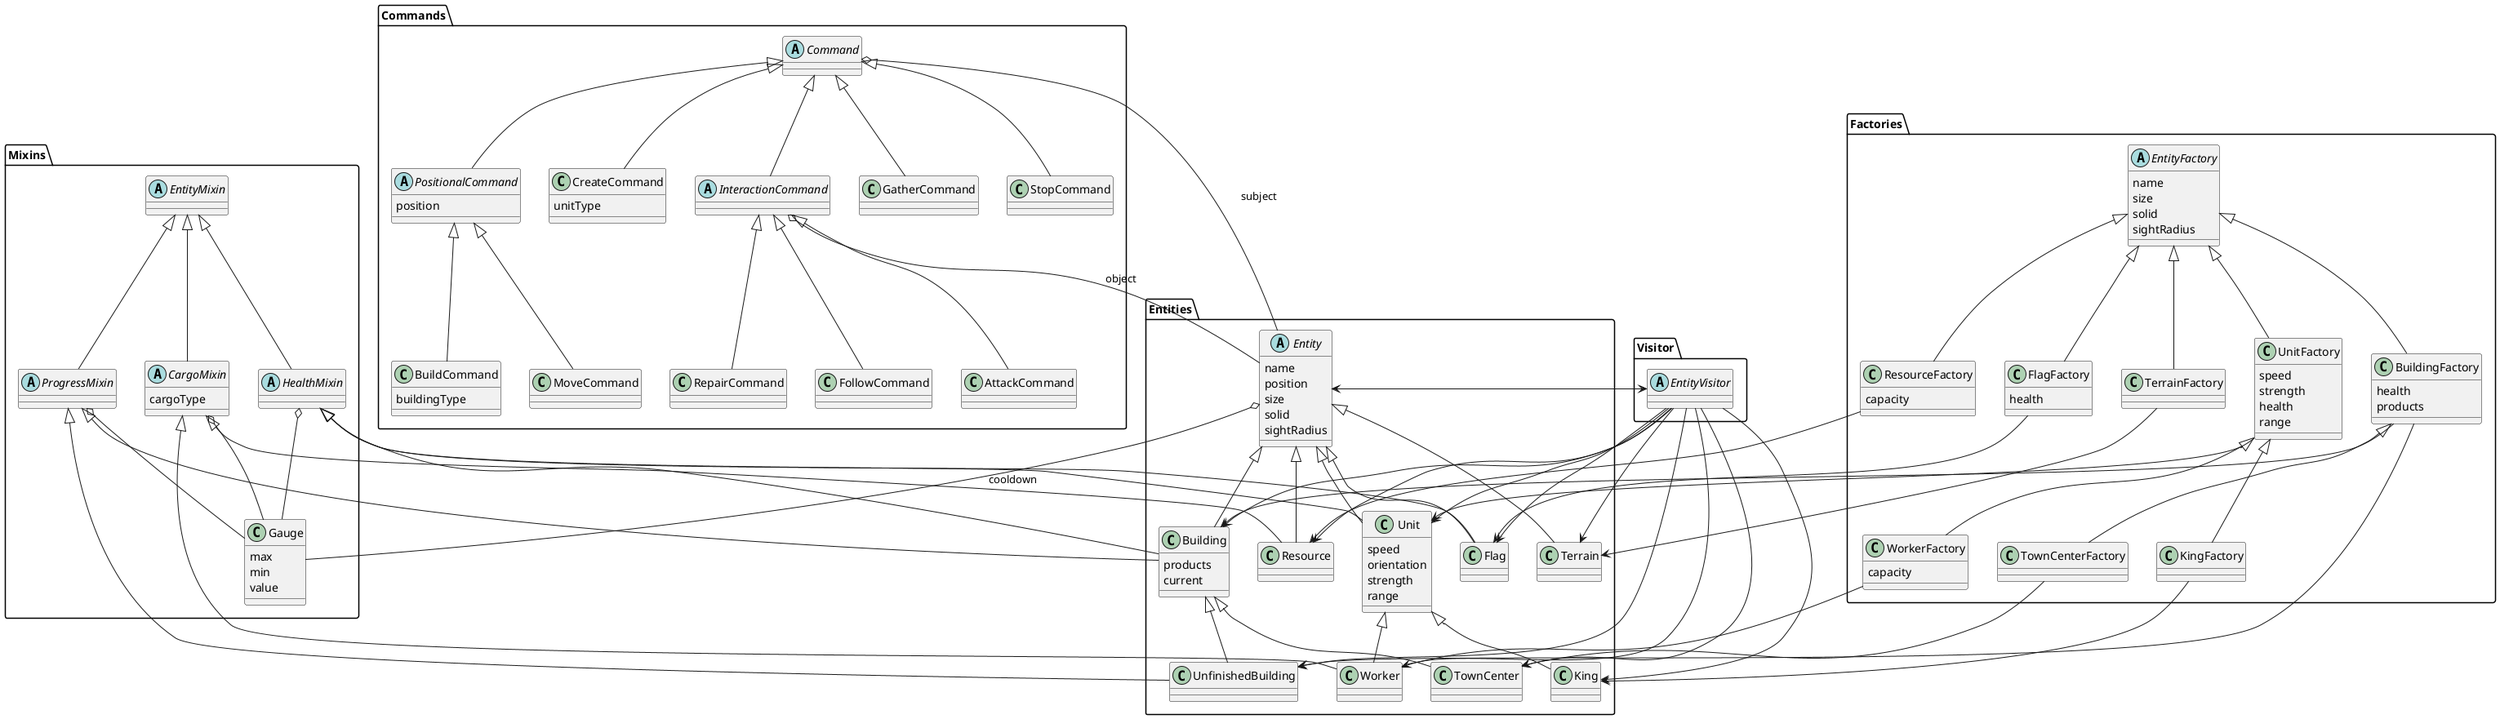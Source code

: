 @startuml

package Mixins {
class Gauge {
max
min
value
}
abstract class EntityMixin
abstract class ProgressMixin
abstract class HealthMixin
abstract class CargoMixin {
cargoType
}
}

package Entities {
abstract class Entity {
name
position
size
solid
sightRadius
}
class Terrain
class Unit {
speed
orientation
strength
range
}
class Building {
products
current
}
class UnfinishedBuilding
class TownCenter
class Flag
class Resource
class Worker
class King
}

Entity <|-- Building
Entity <|-- Terrain
Entity <|-- Flag
Building <|-- UnfinishedBuilding
Building <|-- TownCenter

Entity <|-- Resource

Entity <|-- Unit
Unit <|-- King
Unit <|-- Worker


Entity o-- Gauge : cooldown

ProgressMixin <|-- Building

EntityMixin <|-- ProgressMixin
ProgressMixin o-- Gauge

EntityMixin <|-- HealthMixin
HealthMixin o-- Gauge

EntityMixin <|-- CargoMixin
CargoMixin o-- Gauge

HealthMixin <|-- Unit
HealthMixin <|-- Building
HealthMixin <|-- Flag

CargoMixin <|-- Resource
CargoMixin <|-- Worker

ProgressMixin <|-- UnfinishedBuilding


package Commands {
abstract class Command
class StopCommand
abstract class PositionalCommand {
position
}
class CreateCommand {
unitType
}
class MoveCommand
class BuildCommand {
buildingType
}
abstract class InteractionCommand
class AttackCommand
class RepairCommand
class FollowCommand
class GatherCommand
}

Command o-- Entity : subject

Command <|-- StopCommand

Command <|-- CreateCommand

Command <|-- GatherCommand

Command <|-- PositionalCommand

PositionalCommand <|-- MoveCommand
PositionalCommand <|-- BuildCommand

Command <|-- InteractionCommand

InteractionCommand o-- Entity : object

InteractionCommand <|-- AttackCommand
InteractionCommand <|-- RepairCommand
InteractionCommand <|-- FollowCommand


package Factories {
abstract class EntityFactory {
name
size
solid
sightRadius
}
class TerrainFactory
class UnitFactory {
speed
strength
health
range
}
class BuildingFactory {
health
products
}
class ResourceFactory {
capacity
}
class WorkerFactory {
capacity
}
class KingFactory
class FlagFactory {
health
}
class TownCenterFactory
}

EntityFactory <|-- UnitFactory
EntityFactory <|-- TerrainFactory
EntityFactory <|-- BuildingFactory
EntityFactory <|-- ResourceFactory

TerrainFactory --> Terrain

ResourceFactory --> Resource

UnitFactory <|-- WorkerFactory
WorkerFactory --> Worker
UnitFactory <|-- KingFactory
UnitFactory --> Unit
KingFactory --> King
EntityFactory <|-- FlagFactory
FlagFactory --> Flag
BuildingFactory --> Building
BuildingFactory --> UnfinishedBuilding
BuildingFactory <|-- TownCenterFactory
TownCenterFactory --> TownCenter


package Visitor {
abstract class EntityVisitor
}

Entity --> EntityVisitor
EntityVisitor --> Entity
EntityVisitor --> Unit
EntityVisitor --> Worker
EntityVisitor --> King
EntityVisitor --> Building
EntityVisitor --> UnfinishedBuilding
EntityVisitor --> TownCenter
EntityVisitor --> Flag
EntityVisitor --> Resource
EntityVisitor --> Terrain
@enduml

